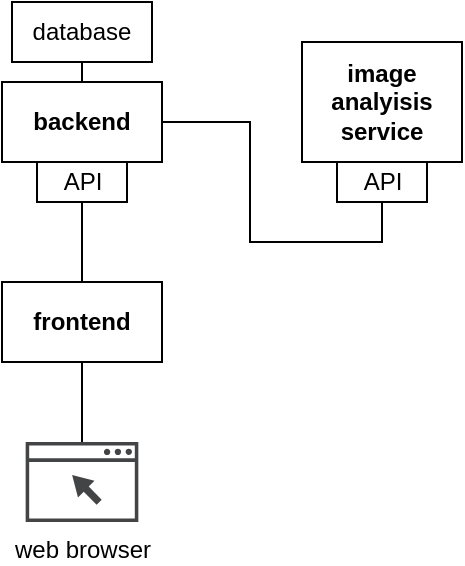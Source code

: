 <mxfile version="14.8.0" type="github"><diagram id="Inmmz-w_k6TOZOuiqh8B" name="Page-1"><mxGraphModel dx="434" dy="488" grid="1" gridSize="10" guides="1" tooltips="1" connect="1" arrows="1" fold="1" page="1" pageScale="1" pageWidth="850" pageHeight="1100" math="0" shadow="0"><root><mxCell id="0"/><mxCell id="1" parent="0"/><mxCell id="ECwbawV7uKTn5ADXe8xG-18" value="backend" style="rounded=0;whiteSpace=wrap;html=1;fontStyle=1" vertex="1" parent="1"><mxGeometry x="280" y="740" width="80" height="40" as="geometry"/></mxCell><mxCell id="ECwbawV7uKTn5ADXe8xG-19" value="frontend" style="rounded=0;whiteSpace=wrap;html=1;fontStyle=1" vertex="1" parent="1"><mxGeometry x="280" y="840" width="80" height="40" as="geometry"/></mxCell><mxCell id="ECwbawV7uKTn5ADXe8xG-20" value="database" style="rounded=0;whiteSpace=wrap;html=1;" vertex="1" parent="1"><mxGeometry x="285" y="700" width="70" height="30" as="geometry"/></mxCell><mxCell id="ECwbawV7uKTn5ADXe8xG-21" value="web browser" style="pointerEvents=1;shadow=0;dashed=0;html=1;strokeColor=none;fillColor=#434445;aspect=fixed;labelPosition=center;verticalLabelPosition=bottom;verticalAlign=top;align=center;outlineConnect=0;shape=mxgraph.vvd.web_browser;strokeWidth=1;" vertex="1" parent="1"><mxGeometry x="291.83" y="920" width="56.34" height="40" as="geometry"/></mxCell><mxCell id="ECwbawV7uKTn5ADXe8xG-22" value="image analyisis service" style="rounded=0;whiteSpace=wrap;html=1;fontStyle=1" vertex="1" parent="1"><mxGeometry x="430" y="720" width="80" height="60" as="geometry"/></mxCell><mxCell id="ECwbawV7uKTn5ADXe8xG-23" value="API" style="rounded=0;whiteSpace=wrap;html=1;fontStyle=0" vertex="1" parent="1"><mxGeometry x="447.5" y="780" width="45" height="20" as="geometry"/></mxCell><mxCell id="ECwbawV7uKTn5ADXe8xG-24" value="" style="endArrow=none;html=1;" edge="1" parent="1" source="ECwbawV7uKTn5ADXe8xG-18" target="ECwbawV7uKTn5ADXe8xG-20"><mxGeometry width="50" height="50" relative="1" as="geometry"><mxPoint x="290" y="730" as="sourcePoint"/><mxPoint x="340" y="680" as="targetPoint"/></mxGeometry></mxCell><mxCell id="ECwbawV7uKTn5ADXe8xG-25" value="API" style="rounded=0;whiteSpace=wrap;html=1;fontStyle=0" vertex="1" parent="1"><mxGeometry x="297.5" y="780" width="45" height="20" as="geometry"/></mxCell><mxCell id="ECwbawV7uKTn5ADXe8xG-26" value="" style="endArrow=none;html=1;" edge="1" parent="1" source="ECwbawV7uKTn5ADXe8xG-21" target="ECwbawV7uKTn5ADXe8xG-19"><mxGeometry width="50" height="50" relative="1" as="geometry"><mxPoint x="201.83" y="940" as="sourcePoint"/><mxPoint x="251.83" y="890" as="targetPoint"/></mxGeometry></mxCell><mxCell id="ECwbawV7uKTn5ADXe8xG-27" value="" style="endArrow=none;html=1;edgeStyle=orthogonalEdgeStyle;rounded=0;" edge="1" parent="1" source="ECwbawV7uKTn5ADXe8xG-19" target="ECwbawV7uKTn5ADXe8xG-25"><mxGeometry width="50" height="50" relative="1" as="geometry"><mxPoint x="340" y="910" as="sourcePoint"/><mxPoint x="390" y="860" as="targetPoint"/><Array as="points"><mxPoint x="320" y="820"/></Array></mxGeometry></mxCell><mxCell id="ECwbawV7uKTn5ADXe8xG-30" value="" style="endArrow=none;html=1;edgeStyle=orthogonalEdgeStyle;rounded=0;" edge="1" parent="1" source="ECwbawV7uKTn5ADXe8xG-23" target="ECwbawV7uKTn5ADXe8xG-18"><mxGeometry width="50" height="50" relative="1" as="geometry"><mxPoint x="370" y="870" as="sourcePoint"/><mxPoint x="420" y="820" as="targetPoint"/><Array as="points"><mxPoint x="470" y="820"/><mxPoint x="404" y="820"/><mxPoint x="404" y="760"/></Array></mxGeometry></mxCell></root></mxGraphModel></diagram></mxfile>